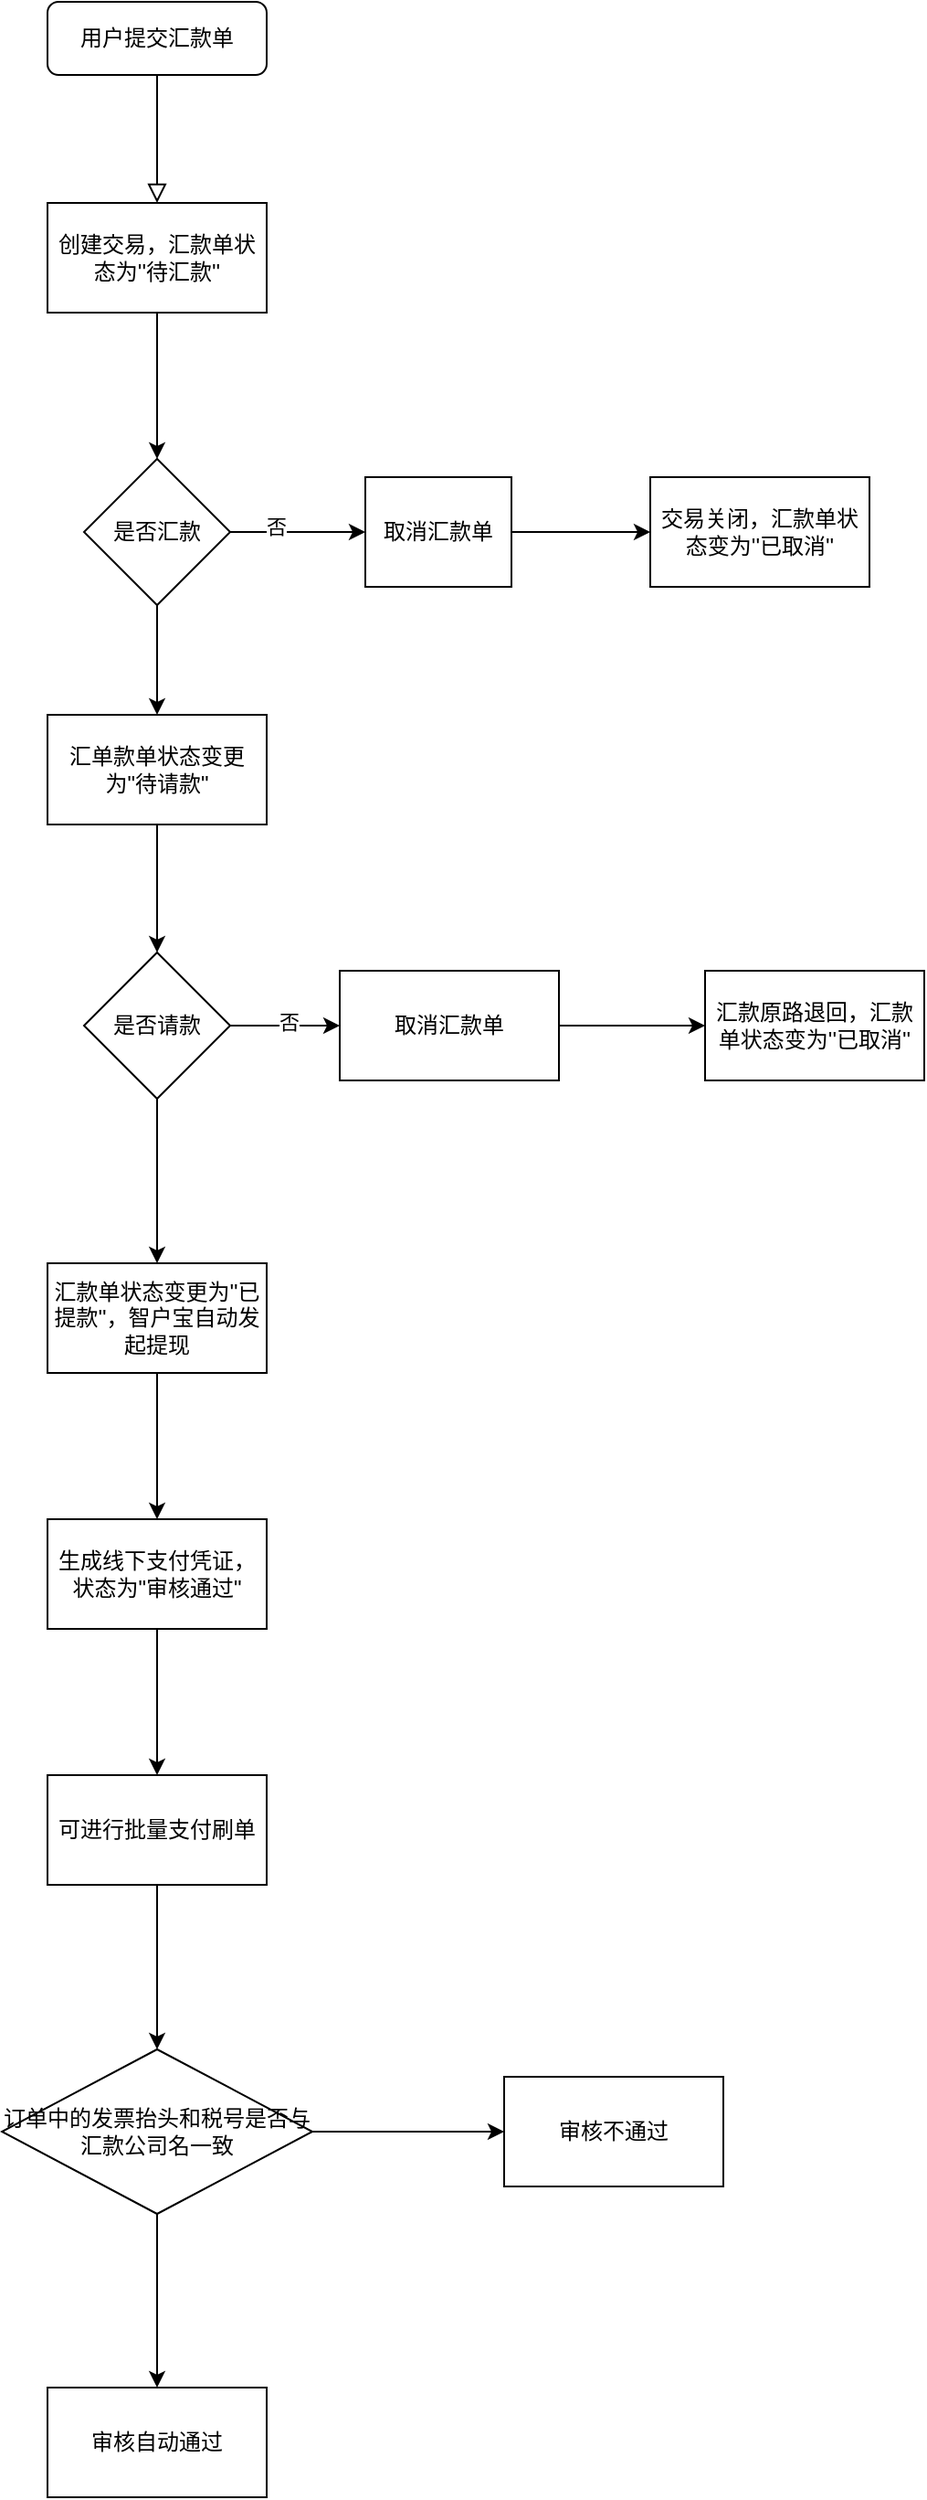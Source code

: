 <mxfile version="20.6.0" type="github">
  <diagram id="C5RBs43oDa-KdzZeNtuy" name="Page-1">
    <mxGraphModel dx="815" dy="542" grid="1" gridSize="10" guides="1" tooltips="1" connect="1" arrows="1" fold="1" page="1" pageScale="1" pageWidth="827" pageHeight="1169" math="0" shadow="0">
      <root>
        <mxCell id="WIyWlLk6GJQsqaUBKTNV-0" />
        <mxCell id="WIyWlLk6GJQsqaUBKTNV-1" parent="WIyWlLk6GJQsqaUBKTNV-0" />
        <mxCell id="WIyWlLk6GJQsqaUBKTNV-2" value="" style="rounded=0;html=1;jettySize=auto;orthogonalLoop=1;fontSize=11;endArrow=block;endFill=0;endSize=8;strokeWidth=1;shadow=0;labelBackgroundColor=none;edgeStyle=orthogonalEdgeStyle;" parent="WIyWlLk6GJQsqaUBKTNV-1" source="WIyWlLk6GJQsqaUBKTNV-3" edge="1">
          <mxGeometry relative="1" as="geometry">
            <mxPoint x="220" y="170" as="targetPoint" />
          </mxGeometry>
        </mxCell>
        <mxCell id="WIyWlLk6GJQsqaUBKTNV-3" value="用户提交汇款单" style="rounded=1;whiteSpace=wrap;html=1;fontSize=12;glass=0;strokeWidth=1;shadow=0;" parent="WIyWlLk6GJQsqaUBKTNV-1" vertex="1">
          <mxGeometry x="160" y="60" width="120" height="40" as="geometry" />
        </mxCell>
        <mxCell id="jxHOd6wvDyINd-V9LC7c-0" value="创建交易，汇款单状态为&#39;&#39;待汇款&#39;&#39;" style="rounded=0;whiteSpace=wrap;html=1;" parent="WIyWlLk6GJQsqaUBKTNV-1" vertex="1">
          <mxGeometry x="160" y="170" width="120" height="60" as="geometry" />
        </mxCell>
        <mxCell id="jxHOd6wvDyINd-V9LC7c-4" value="" style="edgeStyle=orthogonalEdgeStyle;rounded=0;orthogonalLoop=1;jettySize=auto;html=1;exitX=0.5;exitY=1;exitDx=0;exitDy=0;" parent="WIyWlLk6GJQsqaUBKTNV-1" source="jxHOd6wvDyINd-V9LC7c-6" target="jxHOd6wvDyINd-V9LC7c-3" edge="1">
          <mxGeometry relative="1" as="geometry">
            <mxPoint x="220" y="555" as="sourcePoint" />
          </mxGeometry>
        </mxCell>
        <mxCell id="jxHOd6wvDyINd-V9LC7c-16" value="" style="edgeStyle=orthogonalEdgeStyle;rounded=0;orthogonalLoop=1;jettySize=auto;html=1;" parent="WIyWlLk6GJQsqaUBKTNV-1" source="jxHOd6wvDyINd-V9LC7c-3" target="jxHOd6wvDyINd-V9LC7c-15" edge="1">
          <mxGeometry relative="1" as="geometry" />
        </mxCell>
        <mxCell id="jxHOd6wvDyINd-V9LC7c-3" value="汇单款单状态变更为&quot;待请款&quot;" style="whiteSpace=wrap;html=1;rounded=0;" parent="WIyWlLk6GJQsqaUBKTNV-1" vertex="1">
          <mxGeometry x="160" y="450" width="120" height="60" as="geometry" />
        </mxCell>
        <mxCell id="jxHOd6wvDyINd-V9LC7c-9" value="" style="edgeStyle=orthogonalEdgeStyle;rounded=0;orthogonalLoop=1;jettySize=auto;html=1;" parent="WIyWlLk6GJQsqaUBKTNV-1" source="jxHOd6wvDyINd-V9LC7c-6" target="jxHOd6wvDyINd-V9LC7c-8" edge="1">
          <mxGeometry relative="1" as="geometry" />
        </mxCell>
        <mxCell id="jxHOd6wvDyINd-V9LC7c-10" value="否" style="edgeLabel;html=1;align=center;verticalAlign=middle;resizable=0;points=[];" parent="jxHOd6wvDyINd-V9LC7c-9" vertex="1" connectable="0">
          <mxGeometry x="-0.342" y="3" relative="1" as="geometry">
            <mxPoint as="offset" />
          </mxGeometry>
        </mxCell>
        <mxCell id="jxHOd6wvDyINd-V9LC7c-6" value="是否汇款" style="rhombus;whiteSpace=wrap;html=1;rounded=0;" parent="WIyWlLk6GJQsqaUBKTNV-1" vertex="1">
          <mxGeometry x="180" y="310" width="80" height="80" as="geometry" />
        </mxCell>
        <mxCell id="jxHOd6wvDyINd-V9LC7c-7" value="" style="endArrow=classic;html=1;rounded=0;exitX=0.5;exitY=1;exitDx=0;exitDy=0;entryX=0.5;entryY=0;entryDx=0;entryDy=0;" parent="WIyWlLk6GJQsqaUBKTNV-1" source="jxHOd6wvDyINd-V9LC7c-0" target="jxHOd6wvDyINd-V9LC7c-6" edge="1">
          <mxGeometry width="50" height="50" relative="1" as="geometry">
            <mxPoint x="390" y="370" as="sourcePoint" />
            <mxPoint x="440" y="320" as="targetPoint" />
          </mxGeometry>
        </mxCell>
        <mxCell id="jxHOd6wvDyINd-V9LC7c-12" value="" style="edgeStyle=orthogonalEdgeStyle;rounded=0;orthogonalLoop=1;jettySize=auto;html=1;" parent="WIyWlLk6GJQsqaUBKTNV-1" source="jxHOd6wvDyINd-V9LC7c-8" target="jxHOd6wvDyINd-V9LC7c-11" edge="1">
          <mxGeometry relative="1" as="geometry" />
        </mxCell>
        <mxCell id="jxHOd6wvDyINd-V9LC7c-8" value="取消汇款单" style="whiteSpace=wrap;html=1;rounded=0;" parent="WIyWlLk6GJQsqaUBKTNV-1" vertex="1">
          <mxGeometry x="334" y="320" width="80" height="60" as="geometry" />
        </mxCell>
        <mxCell id="jxHOd6wvDyINd-V9LC7c-11" value="交易关闭，汇款单状态变为&#39;&#39;已取消&#39;&#39;" style="whiteSpace=wrap;html=1;rounded=0;" parent="WIyWlLk6GJQsqaUBKTNV-1" vertex="1">
          <mxGeometry x="490" y="320" width="120" height="60" as="geometry" />
        </mxCell>
        <mxCell id="jxHOd6wvDyINd-V9LC7c-18" value="" style="edgeStyle=orthogonalEdgeStyle;rounded=0;orthogonalLoop=1;jettySize=auto;html=1;" parent="WIyWlLk6GJQsqaUBKTNV-1" source="jxHOd6wvDyINd-V9LC7c-15" target="jxHOd6wvDyINd-V9LC7c-17" edge="1">
          <mxGeometry relative="1" as="geometry" />
        </mxCell>
        <mxCell id="jxHOd6wvDyINd-V9LC7c-21" value="否" style="edgeLabel;html=1;align=center;verticalAlign=middle;resizable=0;points=[];" parent="jxHOd6wvDyINd-V9LC7c-18" vertex="1" connectable="0">
          <mxGeometry x="0.058" y="2" relative="1" as="geometry">
            <mxPoint as="offset" />
          </mxGeometry>
        </mxCell>
        <mxCell id="jxHOd6wvDyINd-V9LC7c-25" value="" style="edgeStyle=orthogonalEdgeStyle;rounded=0;orthogonalLoop=1;jettySize=auto;html=1;" parent="WIyWlLk6GJQsqaUBKTNV-1" source="jxHOd6wvDyINd-V9LC7c-15" target="jxHOd6wvDyINd-V9LC7c-24" edge="1">
          <mxGeometry relative="1" as="geometry" />
        </mxCell>
        <mxCell id="jxHOd6wvDyINd-V9LC7c-15" value="是否请款" style="rhombus;whiteSpace=wrap;html=1;rounded=0;" parent="WIyWlLk6GJQsqaUBKTNV-1" vertex="1">
          <mxGeometry x="180" y="580" width="80" height="80" as="geometry" />
        </mxCell>
        <mxCell id="jxHOd6wvDyINd-V9LC7c-23" value="" style="edgeStyle=orthogonalEdgeStyle;rounded=0;orthogonalLoop=1;jettySize=auto;html=1;" parent="WIyWlLk6GJQsqaUBKTNV-1" source="jxHOd6wvDyINd-V9LC7c-17" target="jxHOd6wvDyINd-V9LC7c-22" edge="1">
          <mxGeometry relative="1" as="geometry" />
        </mxCell>
        <mxCell id="jxHOd6wvDyINd-V9LC7c-17" value="取消汇款单" style="whiteSpace=wrap;html=1;rounded=0;" parent="WIyWlLk6GJQsqaUBKTNV-1" vertex="1">
          <mxGeometry x="320" y="590" width="120" height="60" as="geometry" />
        </mxCell>
        <mxCell id="jxHOd6wvDyINd-V9LC7c-22" value="汇款原路退回，汇款单状态变为&#39;&#39;已取消&#39;&#39;" style="whiteSpace=wrap;html=1;rounded=0;" parent="WIyWlLk6GJQsqaUBKTNV-1" vertex="1">
          <mxGeometry x="520" y="590" width="120" height="60" as="geometry" />
        </mxCell>
        <mxCell id="jxHOd6wvDyINd-V9LC7c-27" value="" style="edgeStyle=orthogonalEdgeStyle;rounded=0;orthogonalLoop=1;jettySize=auto;html=1;" parent="WIyWlLk6GJQsqaUBKTNV-1" source="jxHOd6wvDyINd-V9LC7c-24" target="jxHOd6wvDyINd-V9LC7c-26" edge="1">
          <mxGeometry relative="1" as="geometry" />
        </mxCell>
        <mxCell id="jxHOd6wvDyINd-V9LC7c-24" value="汇款单状态变更为&#39;&#39;已提款&#39;&#39;，智户宝自动发起提现" style="whiteSpace=wrap;html=1;rounded=0;" parent="WIyWlLk6GJQsqaUBKTNV-1" vertex="1">
          <mxGeometry x="160" y="750" width="120" height="60" as="geometry" />
        </mxCell>
        <mxCell id="rYNuNte5FlujtF33tFsd-1" value="" style="edgeStyle=orthogonalEdgeStyle;rounded=0;orthogonalLoop=1;jettySize=auto;html=1;" edge="1" parent="WIyWlLk6GJQsqaUBKTNV-1" source="jxHOd6wvDyINd-V9LC7c-26" target="rYNuNte5FlujtF33tFsd-0">
          <mxGeometry relative="1" as="geometry" />
        </mxCell>
        <mxCell id="jxHOd6wvDyINd-V9LC7c-26" value="生成线下支付凭证，状态为&quot;审核通过&quot;" style="whiteSpace=wrap;html=1;rounded=0;" parent="WIyWlLk6GJQsqaUBKTNV-1" vertex="1">
          <mxGeometry x="160" y="890" width="120" height="60" as="geometry" />
        </mxCell>
        <mxCell id="rYNuNte5FlujtF33tFsd-3" value="" style="edgeStyle=orthogonalEdgeStyle;rounded=0;orthogonalLoop=1;jettySize=auto;html=1;" edge="1" parent="WIyWlLk6GJQsqaUBKTNV-1" source="rYNuNte5FlujtF33tFsd-0" target="rYNuNte5FlujtF33tFsd-2">
          <mxGeometry relative="1" as="geometry" />
        </mxCell>
        <mxCell id="rYNuNte5FlujtF33tFsd-0" value="可进行批量支付刷单" style="whiteSpace=wrap;html=1;rounded=0;" vertex="1" parent="WIyWlLk6GJQsqaUBKTNV-1">
          <mxGeometry x="160" y="1030" width="120" height="60" as="geometry" />
        </mxCell>
        <mxCell id="rYNuNte5FlujtF33tFsd-5" value="" style="edgeStyle=orthogonalEdgeStyle;rounded=0;orthogonalLoop=1;jettySize=auto;html=1;" edge="1" parent="WIyWlLk6GJQsqaUBKTNV-1" source="rYNuNte5FlujtF33tFsd-2" target="rYNuNte5FlujtF33tFsd-4">
          <mxGeometry relative="1" as="geometry" />
        </mxCell>
        <mxCell id="rYNuNte5FlujtF33tFsd-7" value="" style="edgeStyle=orthogonalEdgeStyle;rounded=0;orthogonalLoop=1;jettySize=auto;html=1;" edge="1" parent="WIyWlLk6GJQsqaUBKTNV-1" source="rYNuNte5FlujtF33tFsd-2" target="rYNuNte5FlujtF33tFsd-6">
          <mxGeometry relative="1" as="geometry" />
        </mxCell>
        <mxCell id="rYNuNte5FlujtF33tFsd-2" value="订单中的发票抬头和税号是否与汇款公司名一致" style="rhombus;whiteSpace=wrap;html=1;rounded=0;" vertex="1" parent="WIyWlLk6GJQsqaUBKTNV-1">
          <mxGeometry x="135" y="1180" width="170" height="90" as="geometry" />
        </mxCell>
        <mxCell id="rYNuNte5FlujtF33tFsd-4" value="审核不通过" style="whiteSpace=wrap;html=1;rounded=0;" vertex="1" parent="WIyWlLk6GJQsqaUBKTNV-1">
          <mxGeometry x="410" y="1195" width="120" height="60" as="geometry" />
        </mxCell>
        <mxCell id="rYNuNte5FlujtF33tFsd-6" value="审核自动通过" style="whiteSpace=wrap;html=1;rounded=0;" vertex="1" parent="WIyWlLk6GJQsqaUBKTNV-1">
          <mxGeometry x="160" y="1365" width="120" height="60" as="geometry" />
        </mxCell>
      </root>
    </mxGraphModel>
  </diagram>
</mxfile>
